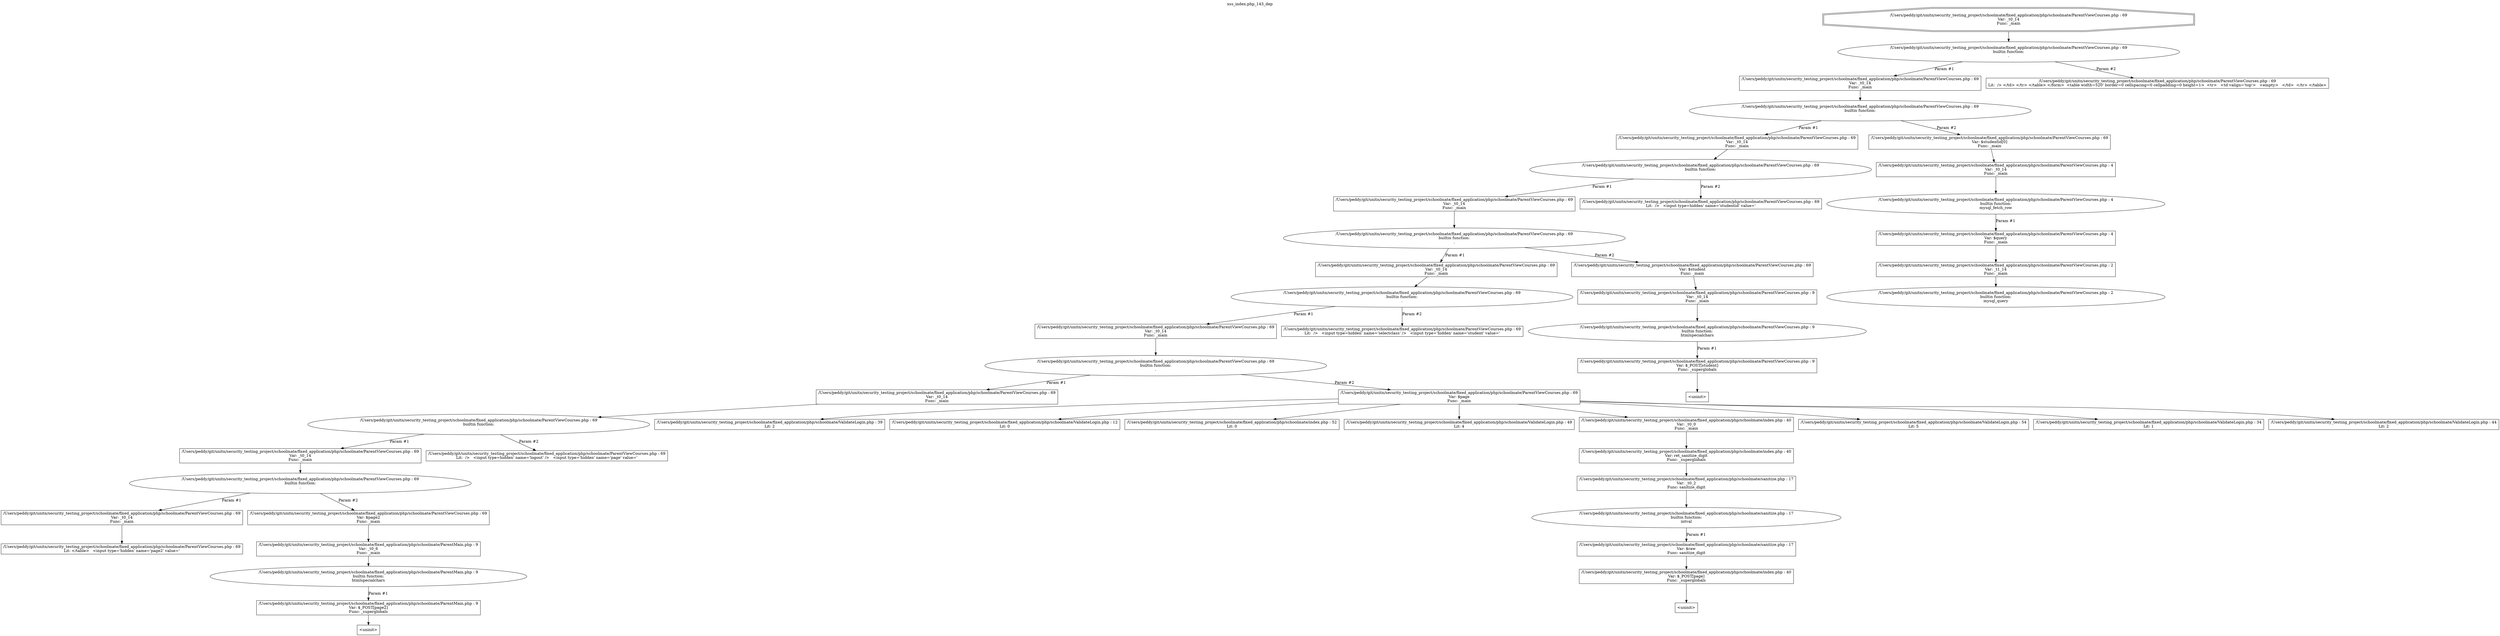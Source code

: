 digraph cfg {
  label="xss_index.php_143_dep";
  labelloc=t;
  n1 [shape=doubleoctagon, label="/Users/peddy/git/unitn/security_testing_project/schoolmate/fixed_application/php/schoolmate/ParentViewCourses.php : 69\nVar: _t0_14\nFunc: _main\n"];
  n2 [shape=ellipse, label="/Users/peddy/git/unitn/security_testing_project/schoolmate/fixed_application/php/schoolmate/ParentViewCourses.php : 69\nbuiltin function:\n.\n"];
  n3 [shape=box, label="/Users/peddy/git/unitn/security_testing_project/schoolmate/fixed_application/php/schoolmate/ParentViewCourses.php : 69\nVar: _t0_14\nFunc: _main\n"];
  n4 [shape=ellipse, label="/Users/peddy/git/unitn/security_testing_project/schoolmate/fixed_application/php/schoolmate/ParentViewCourses.php : 69\nbuiltin function:\n.\n"];
  n5 [shape=box, label="/Users/peddy/git/unitn/security_testing_project/schoolmate/fixed_application/php/schoolmate/ParentViewCourses.php : 69\nVar: _t0_14\nFunc: _main\n"];
  n6 [shape=ellipse, label="/Users/peddy/git/unitn/security_testing_project/schoolmate/fixed_application/php/schoolmate/ParentViewCourses.php : 69\nbuiltin function:\n.\n"];
  n7 [shape=box, label="/Users/peddy/git/unitn/security_testing_project/schoolmate/fixed_application/php/schoolmate/ParentViewCourses.php : 69\nVar: _t0_14\nFunc: _main\n"];
  n8 [shape=ellipse, label="/Users/peddy/git/unitn/security_testing_project/schoolmate/fixed_application/php/schoolmate/ParentViewCourses.php : 69\nbuiltin function:\n.\n"];
  n9 [shape=box, label="/Users/peddy/git/unitn/security_testing_project/schoolmate/fixed_application/php/schoolmate/ParentViewCourses.php : 69\nVar: _t0_14\nFunc: _main\n"];
  n10 [shape=ellipse, label="/Users/peddy/git/unitn/security_testing_project/schoolmate/fixed_application/php/schoolmate/ParentViewCourses.php : 69\nbuiltin function:\n.\n"];
  n11 [shape=box, label="/Users/peddy/git/unitn/security_testing_project/schoolmate/fixed_application/php/schoolmate/ParentViewCourses.php : 69\nVar: _t0_14\nFunc: _main\n"];
  n12 [shape=ellipse, label="/Users/peddy/git/unitn/security_testing_project/schoolmate/fixed_application/php/schoolmate/ParentViewCourses.php : 69\nbuiltin function:\n.\n"];
  n13 [shape=box, label="/Users/peddy/git/unitn/security_testing_project/schoolmate/fixed_application/php/schoolmate/ParentViewCourses.php : 69\nVar: _t0_14\nFunc: _main\n"];
  n14 [shape=ellipse, label="/Users/peddy/git/unitn/security_testing_project/schoolmate/fixed_application/php/schoolmate/ParentViewCourses.php : 69\nbuiltin function:\n.\n"];
  n15 [shape=box, label="/Users/peddy/git/unitn/security_testing_project/schoolmate/fixed_application/php/schoolmate/ParentViewCourses.php : 69\nVar: _t0_14\nFunc: _main\n"];
  n16 [shape=ellipse, label="/Users/peddy/git/unitn/security_testing_project/schoolmate/fixed_application/php/schoolmate/ParentViewCourses.php : 69\nbuiltin function:\n.\n"];
  n17 [shape=box, label="/Users/peddy/git/unitn/security_testing_project/schoolmate/fixed_application/php/schoolmate/ParentViewCourses.php : 69\nVar: _t0_14\nFunc: _main\n"];
  n18 [shape=box, label="/Users/peddy/git/unitn/security_testing_project/schoolmate/fixed_application/php/schoolmate/ParentViewCourses.php : 69\nLit: </table>   <input type='hidden' name='page2' value='\n"];
  n19 [shape=box, label="/Users/peddy/git/unitn/security_testing_project/schoolmate/fixed_application/php/schoolmate/ParentViewCourses.php : 69\nVar: $page2\nFunc: _main\n"];
  n20 [shape=box, label="/Users/peddy/git/unitn/security_testing_project/schoolmate/fixed_application/php/schoolmate/ParentMain.php : 9\nVar: _t0_6\nFunc: _main\n"];
  n21 [shape=ellipse, label="/Users/peddy/git/unitn/security_testing_project/schoolmate/fixed_application/php/schoolmate/ParentMain.php : 9\nbuiltin function:\nhtmlspecialchars\n"];
  n22 [shape=box, label="/Users/peddy/git/unitn/security_testing_project/schoolmate/fixed_application/php/schoolmate/ParentMain.php : 9\nVar: $_POST[page2]\nFunc: _superglobals\n"];
  n23 [shape=box, label="<uninit>"];
  n24 [shape=box, label="/Users/peddy/git/unitn/security_testing_project/schoolmate/fixed_application/php/schoolmate/ParentViewCourses.php : 69\nLit:  />   <input type=hidden' name='logout' />   <input type='hidden' name='page' value='\n"];
  n25 [shape=box, label="/Users/peddy/git/unitn/security_testing_project/schoolmate/fixed_application/php/schoolmate/ParentViewCourses.php : 69\nVar: $page\nFunc: _main\n"];
  n26 [shape=box, label="/Users/peddy/git/unitn/security_testing_project/schoolmate/fixed_application/php/schoolmate/ValidateLogin.php : 39\nLit: 2\n"];
  n27 [shape=box, label="/Users/peddy/git/unitn/security_testing_project/schoolmate/fixed_application/php/schoolmate/ValidateLogin.php : 12\nLit: 0\n"];
  n28 [shape=box, label="/Users/peddy/git/unitn/security_testing_project/schoolmate/fixed_application/php/schoolmate/index.php : 52\nLit: 0\n"];
  n29 [shape=box, label="/Users/peddy/git/unitn/security_testing_project/schoolmate/fixed_application/php/schoolmate/ValidateLogin.php : 49\nLit: 4\n"];
  n30 [shape=box, label="/Users/peddy/git/unitn/security_testing_project/schoolmate/fixed_application/php/schoolmate/index.php : 40\nVar: _t0_0\nFunc: _main\n"];
  n31 [shape=box, label="/Users/peddy/git/unitn/security_testing_project/schoolmate/fixed_application/php/schoolmate/index.php : 40\nVar: ret_sanitize_digit\nFunc: _superglobals\n"];
  n32 [shape=box, label="/Users/peddy/git/unitn/security_testing_project/schoolmate/fixed_application/php/schoolmate/sanitize.php : 17\nVar: _t0_2\nFunc: sanitize_digit\n"];
  n33 [shape=ellipse, label="/Users/peddy/git/unitn/security_testing_project/schoolmate/fixed_application/php/schoolmate/sanitize.php : 17\nbuiltin function:\nintval\n"];
  n34 [shape=box, label="/Users/peddy/git/unitn/security_testing_project/schoolmate/fixed_application/php/schoolmate/sanitize.php : 17\nVar: $raw\nFunc: sanitize_digit\n"];
  n35 [shape=box, label="/Users/peddy/git/unitn/security_testing_project/schoolmate/fixed_application/php/schoolmate/index.php : 40\nVar: $_POST[page]\nFunc: _superglobals\n"];
  n36 [shape=box, label="<uninit>"];
  n37 [shape=box, label="/Users/peddy/git/unitn/security_testing_project/schoolmate/fixed_application/php/schoolmate/ValidateLogin.php : 54\nLit: 5\n"];
  n38 [shape=box, label="/Users/peddy/git/unitn/security_testing_project/schoolmate/fixed_application/php/schoolmate/ValidateLogin.php : 34\nLit: 1\n"];
  n39 [shape=box, label="/Users/peddy/git/unitn/security_testing_project/schoolmate/fixed_application/php/schoolmate/ValidateLogin.php : 44\nLit: 2\n"];
  n40 [shape=box, label="/Users/peddy/git/unitn/security_testing_project/schoolmate/fixed_application/php/schoolmate/ParentViewCourses.php : 69\nLit:  />   <input type=hidden' name='selectclass' />   <input type='hidden' name='student' value='\n"];
  n41 [shape=box, label="/Users/peddy/git/unitn/security_testing_project/schoolmate/fixed_application/php/schoolmate/ParentViewCourses.php : 69\nVar: $student\nFunc: _main\n"];
  n42 [shape=box, label="/Users/peddy/git/unitn/security_testing_project/schoolmate/fixed_application/php/schoolmate/ParentViewCourses.php : 9\nVar: _t0_14\nFunc: _main\n"];
  n43 [shape=ellipse, label="/Users/peddy/git/unitn/security_testing_project/schoolmate/fixed_application/php/schoolmate/ParentViewCourses.php : 9\nbuiltin function:\nhtmlspecialchars\n"];
  n44 [shape=box, label="/Users/peddy/git/unitn/security_testing_project/schoolmate/fixed_application/php/schoolmate/ParentViewCourses.php : 9\nVar: $_POST[student]\nFunc: _superglobals\n"];
  n45 [shape=box, label="<uninit>"];
  n46 [shape=box, label="/Users/peddy/git/unitn/security_testing_project/schoolmate/fixed_application/php/schoolmate/ParentViewCourses.php : 69\nLit:  />   <input type=hidden' name='studentid' value='\n"];
  n47 [shape=box, label="/Users/peddy/git/unitn/security_testing_project/schoolmate/fixed_application/php/schoolmate/ParentViewCourses.php : 69\nVar: $studentid[0]\nFunc: _main\n"];
  n48 [shape=box, label="/Users/peddy/git/unitn/security_testing_project/schoolmate/fixed_application/php/schoolmate/ParentViewCourses.php : 4\nVar: _t0_14\nFunc: _main\n"];
  n49 [shape=ellipse, label="/Users/peddy/git/unitn/security_testing_project/schoolmate/fixed_application/php/schoolmate/ParentViewCourses.php : 4\nbuiltin function:\nmysql_fetch_row\n"];
  n50 [shape=box, label="/Users/peddy/git/unitn/security_testing_project/schoolmate/fixed_application/php/schoolmate/ParentViewCourses.php : 4\nVar: $query\nFunc: _main\n"];
  n51 [shape=box, label="/Users/peddy/git/unitn/security_testing_project/schoolmate/fixed_application/php/schoolmate/ParentViewCourses.php : 2\nVar: _t1_14\nFunc: _main\n"];
  n52 [shape=ellipse, label="/Users/peddy/git/unitn/security_testing_project/schoolmate/fixed_application/php/schoolmate/ParentViewCourses.php : 2\nbuiltin function:\nmysql_query\n"];
  n53 [shape=box, label="/Users/peddy/git/unitn/security_testing_project/schoolmate/fixed_application/php/schoolmate/ParentViewCourses.php : 69\nLit:  /> </td> </tr> </table> </form>  <table width=520' border=0 cellspacing=0 cellpadding=0 height=1>  <tr>   <td valign='top'>   <empty>   </td>  </tr> </table>\n"];
  n1 -> n2;
  n3 -> n4;
  n5 -> n6;
  n7 -> n8;
  n9 -> n10;
  n11 -> n12;
  n13 -> n14;
  n15 -> n16;
  n17 -> n18;
  n16 -> n17[label="Param #1"];
  n16 -> n19[label="Param #2"];
  n20 -> n21;
  n22 -> n23;
  n21 -> n22[label="Param #1"];
  n19 -> n20;
  n14 -> n15[label="Param #1"];
  n14 -> n24[label="Param #2"];
  n12 -> n13[label="Param #1"];
  n12 -> n25[label="Param #2"];
  n25 -> n26;
  n25 -> n27;
  n25 -> n28;
  n25 -> n29;
  n25 -> n30;
  n25 -> n37;
  n25 -> n38;
  n25 -> n39;
  n32 -> n33;
  n35 -> n36;
  n34 -> n35;
  n33 -> n34[label="Param #1"];
  n31 -> n32;
  n30 -> n31;
  n10 -> n11[label="Param #1"];
  n10 -> n40[label="Param #2"];
  n8 -> n9[label="Param #1"];
  n8 -> n41[label="Param #2"];
  n42 -> n43;
  n44 -> n45;
  n43 -> n44[label="Param #1"];
  n41 -> n42;
  n6 -> n7[label="Param #1"];
  n6 -> n46[label="Param #2"];
  n4 -> n5[label="Param #1"];
  n4 -> n47[label="Param #2"];
  n48 -> n49;
  n51 -> n52;
  n50 -> n51;
  n49 -> n50[label="Param #1"];
  n47 -> n48;
  n2 -> n3[label="Param #1"];
  n2 -> n53[label="Param #2"];
}
